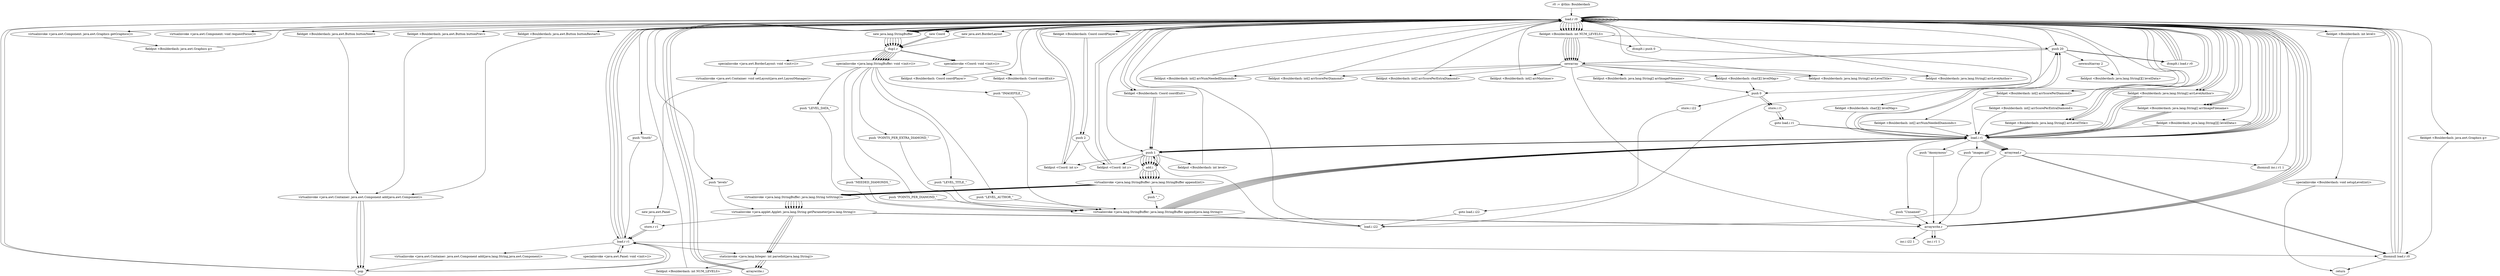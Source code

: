 digraph "" {
    "r0 := @this: Boulderdash"
    "load.r r0"
    "r0 := @this: Boulderdash"->"load.r r0";
    "fieldget <Boulderdash: java.awt.Graphics g>"
    "load.r r0"->"fieldget <Boulderdash: java.awt.Graphics g>";
    "ifnonnull load.r r0"
    "fieldget <Boulderdash: java.awt.Graphics g>"->"ifnonnull load.r r0";
    "ifnonnull load.r r0"->"load.r r0";
    "load.r r0"->"load.r r0";
    "virtualinvoke <java.awt.Component: java.awt.Graphics getGraphics()>"
    "load.r r0"->"virtualinvoke <java.awt.Component: java.awt.Graphics getGraphics()>";
    "fieldput <Boulderdash: java.awt.Graphics g>"
    "virtualinvoke <java.awt.Component: java.awt.Graphics getGraphics()>"->"fieldput <Boulderdash: java.awt.Graphics g>";
    "fieldput <Boulderdash: java.awt.Graphics g>"->"load.r r0";
    "virtualinvoke <java.awt.Component: void requestFocus()>"
    "load.r r0"->"virtualinvoke <java.awt.Component: void requestFocus()>";
    "virtualinvoke <java.awt.Component: void requestFocus()>"->"load.r r0";
    "push \"levels\""
    "load.r r0"->"push \"levels\"";
    "virtualinvoke <java.applet.Applet: java.lang.String getParameter(java.lang.String)>"
    "push \"levels\""->"virtualinvoke <java.applet.Applet: java.lang.String getParameter(java.lang.String)>";
    "store.r r1"
    "virtualinvoke <java.applet.Applet: java.lang.String getParameter(java.lang.String)>"->"store.r r1";
    "load.r r1"
    "store.r r1"->"load.r r1";
    "load.r r1"->"ifnonnull load.r r0";
    "return"
    "ifnonnull load.r r0"->"return";
    "ifnonnull load.r r0"->"load.r r0";
    "load.r r0"->"load.r r1";
    "staticinvoke <java.lang.Integer: int parseInt(java.lang.String)>"
    "load.r r1"->"staticinvoke <java.lang.Integer: int parseInt(java.lang.String)>";
    "fieldput <Boulderdash: int NUM_LEVELS>"
    "staticinvoke <java.lang.Integer: int parseInt(java.lang.String)>"->"fieldput <Boulderdash: int NUM_LEVELS>";
    "fieldput <Boulderdash: int NUM_LEVELS>"->"load.r r0";
    "load.r r0"->"load.r r0";
    "fieldget <Boulderdash: int NUM_LEVELS>"
    "load.r r0"->"fieldget <Boulderdash: int NUM_LEVELS>";
    "push 20"
    "fieldget <Boulderdash: int NUM_LEVELS>"->"push 20";
    "newmultiarray 2"
    "push 20"->"newmultiarray 2";
    "fieldput <Boulderdash: java.lang.String[][] levelData>"
    "newmultiarray 2"->"fieldput <Boulderdash: java.lang.String[][] levelData>";
    "fieldput <Boulderdash: java.lang.String[][] levelData>"->"load.r r0";
    "load.r r0"->"load.r r0";
    "load.r r0"->"fieldget <Boulderdash: int NUM_LEVELS>";
    "newarray"
    "fieldget <Boulderdash: int NUM_LEVELS>"->"newarray";
    "fieldput <Boulderdash: int[] arrNumNeededDiamonds>"
    "newarray"->"fieldput <Boulderdash: int[] arrNumNeededDiamonds>";
    "fieldput <Boulderdash: int[] arrNumNeededDiamonds>"->"load.r r0";
    "load.r r0"->"load.r r0";
    "load.r r0"->"fieldget <Boulderdash: int NUM_LEVELS>";
    "fieldget <Boulderdash: int NUM_LEVELS>"->"newarray";
    "fieldput <Boulderdash: int[] arrScorePerDiamond>"
    "newarray"->"fieldput <Boulderdash: int[] arrScorePerDiamond>";
    "fieldput <Boulderdash: int[] arrScorePerDiamond>"->"load.r r0";
    "load.r r0"->"load.r r0";
    "load.r r0"->"fieldget <Boulderdash: int NUM_LEVELS>";
    "fieldget <Boulderdash: int NUM_LEVELS>"->"newarray";
    "fieldput <Boulderdash: int[] arrScorePerExtraDiamond>"
    "newarray"->"fieldput <Boulderdash: int[] arrScorePerExtraDiamond>";
    "fieldput <Boulderdash: int[] arrScorePerExtraDiamond>"->"load.r r0";
    "load.r r0"->"load.r r0";
    "load.r r0"->"fieldget <Boulderdash: int NUM_LEVELS>";
    "fieldget <Boulderdash: int NUM_LEVELS>"->"newarray";
    "fieldput <Boulderdash: int[] arrMaxtimer>"
    "newarray"->"fieldput <Boulderdash: int[] arrMaxtimer>";
    "fieldput <Boulderdash: int[] arrMaxtimer>"->"load.r r0";
    "load.r r0"->"load.r r0";
    "load.r r0"->"fieldget <Boulderdash: int NUM_LEVELS>";
    "fieldget <Boulderdash: int NUM_LEVELS>"->"newarray";
    "fieldput <Boulderdash: java.lang.String[] arrLevelTitle>"
    "newarray"->"fieldput <Boulderdash: java.lang.String[] arrLevelTitle>";
    "fieldput <Boulderdash: java.lang.String[] arrLevelTitle>"->"load.r r0";
    "load.r r0"->"load.r r0";
    "load.r r0"->"fieldget <Boulderdash: int NUM_LEVELS>";
    "fieldget <Boulderdash: int NUM_LEVELS>"->"newarray";
    "fieldput <Boulderdash: java.lang.String[] arrLevelAuthor>"
    "newarray"->"fieldput <Boulderdash: java.lang.String[] arrLevelAuthor>";
    "fieldput <Boulderdash: java.lang.String[] arrLevelAuthor>"->"load.r r0";
    "load.r r0"->"load.r r0";
    "load.r r0"->"fieldget <Boulderdash: int NUM_LEVELS>";
    "fieldget <Boulderdash: int NUM_LEVELS>"->"newarray";
    "fieldput <Boulderdash: java.lang.String[] arrImageFilename>"
    "newarray"->"fieldput <Boulderdash: java.lang.String[] arrImageFilename>";
    "push 0"
    "fieldput <Boulderdash: java.lang.String[] arrImageFilename>"->"push 0";
    "store.i r1"
    "push 0"->"store.i r1";
    "goto load.i r1"
    "store.i r1"->"goto load.i r1";
    "load.i r1"
    "goto load.i r1"->"load.i r1";
    "load.i r1"->"load.r r0";
    "load.r r0"->"fieldget <Boulderdash: int NUM_LEVELS>";
    "ifcmplt.i push 0"
    "fieldget <Boulderdash: int NUM_LEVELS>"->"ifcmplt.i push 0";
    "ifcmplt.i push 0"->"load.r r0";
    "new Coord"
    "load.r r0"->"new Coord";
    "dup1.r"
    "new Coord"->"dup1.r";
    "specialinvoke <Coord: void <init>()>"
    "dup1.r"->"specialinvoke <Coord: void <init>()>";
    "fieldput <Boulderdash: Coord coordPlayer>"
    "specialinvoke <Coord: void <init>()>"->"fieldput <Boulderdash: Coord coordPlayer>";
    "fieldput <Boulderdash: Coord coordPlayer>"->"load.r r0";
    "load.r r0"->"new Coord";
    "new Coord"->"dup1.r";
    "dup1.r"->"specialinvoke <Coord: void <init>()>";
    "fieldput <Boulderdash: Coord coordExit>"
    "specialinvoke <Coord: void <init>()>"->"fieldput <Boulderdash: Coord coordExit>";
    "fieldput <Boulderdash: Coord coordExit>"->"load.r r0";
    "fieldget <Boulderdash: Coord coordPlayer>"
    "load.r r0"->"fieldget <Boulderdash: Coord coordPlayer>";
    "push 2"
    "fieldget <Boulderdash: Coord coordPlayer>"->"push 2";
    "fieldput <Coord: int x>"
    "push 2"->"fieldput <Coord: int x>";
    "fieldput <Coord: int x>"->"load.r r0";
    "load.r r0"->"fieldget <Boulderdash: Coord coordPlayer>";
    "fieldget <Boulderdash: Coord coordPlayer>"->"push 2";
    "fieldput <Coord: int y>"
    "push 2"->"fieldput <Coord: int y>";
    "fieldput <Coord: int y>"->"load.r r0";
    "fieldget <Boulderdash: Coord coordExit>"
    "load.r r0"->"fieldget <Boulderdash: Coord coordExit>";
    "push 1"
    "fieldget <Boulderdash: Coord coordExit>"->"push 1";
    "push 1"->"fieldput <Coord: int x>";
    "fieldput <Coord: int x>"->"load.r r0";
    "load.r r0"->"fieldget <Boulderdash: Coord coordExit>";
    "fieldget <Boulderdash: Coord coordExit>"->"push 1";
    "push 1"->"fieldput <Coord: int y>";
    "fieldput <Coord: int y>"->"load.r r0";
    "load.r r0"->"push 20";
    "push 20"->"newarray";
    "fieldput <Boulderdash: char[][] levelMap>"
    "newarray"->"fieldput <Boulderdash: char[][] levelMap>";
    "fieldput <Boulderdash: char[][] levelMap>"->"push 0";
    "push 0"->"store.i r1";
    "store.i r1"->"goto load.i r1";
    "goto load.i r1"->"load.i r1";
    "load.i r1"->"push 20";
    "ifcmplt.i load.r r0"
    "push 20"->"ifcmplt.i load.r r0";
    "ifcmplt.i load.r r0"->"load.r r0";
    "new java.awt.BorderLayout"
    "load.r r0"->"new java.awt.BorderLayout";
    "new java.awt.BorderLayout"->"dup1.r";
    "specialinvoke <java.awt.BorderLayout: void <init>()>"
    "dup1.r"->"specialinvoke <java.awt.BorderLayout: void <init>()>";
    "virtualinvoke <java.awt.Container: void setLayout(java.awt.LayoutManager)>"
    "specialinvoke <java.awt.BorderLayout: void <init>()>"->"virtualinvoke <java.awt.Container: void setLayout(java.awt.LayoutManager)>";
    "new java.awt.Panel"
    "virtualinvoke <java.awt.Container: void setLayout(java.awt.LayoutManager)>"->"new java.awt.Panel";
    "new java.awt.Panel"->"store.r r1";
    "store.r r1"->"load.r r1";
    "specialinvoke <java.awt.Panel: void <init>()>"
    "load.r r1"->"specialinvoke <java.awt.Panel: void <init>()>";
    "specialinvoke <java.awt.Panel: void <init>()>"->"load.r r1";
    "load.r r1"->"load.r r0";
    "fieldget <Boulderdash: java.awt.Button buttonPrev>"
    "load.r r0"->"fieldget <Boulderdash: java.awt.Button buttonPrev>";
    "virtualinvoke <java.awt.Container: java.awt.Component add(java.awt.Component)>"
    "fieldget <Boulderdash: java.awt.Button buttonPrev>"->"virtualinvoke <java.awt.Container: java.awt.Component add(java.awt.Component)>";
    "pop"
    "virtualinvoke <java.awt.Container: java.awt.Component add(java.awt.Component)>"->"pop";
    "pop"->"load.r r1";
    "load.r r1"->"load.r r0";
    "fieldget <Boulderdash: java.awt.Button buttonRestart>"
    "load.r r0"->"fieldget <Boulderdash: java.awt.Button buttonRestart>";
    "fieldget <Boulderdash: java.awt.Button buttonRestart>"->"virtualinvoke <java.awt.Container: java.awt.Component add(java.awt.Component)>";
    "virtualinvoke <java.awt.Container: java.awt.Component add(java.awt.Component)>"->"pop";
    "pop"->"load.r r1";
    "load.r r1"->"load.r r0";
    "fieldget <Boulderdash: java.awt.Button buttonNext>"
    "load.r r0"->"fieldget <Boulderdash: java.awt.Button buttonNext>";
    "fieldget <Boulderdash: java.awt.Button buttonNext>"->"virtualinvoke <java.awt.Container: java.awt.Component add(java.awt.Component)>";
    "virtualinvoke <java.awt.Container: java.awt.Component add(java.awt.Component)>"->"pop";
    "pop"->"load.r r0";
    "push \"South\""
    "load.r r0"->"push \"South\"";
    "push \"South\""->"load.r r1";
    "virtualinvoke <java.awt.Container: java.awt.Component add(java.lang.String,java.awt.Component)>"
    "load.r r1"->"virtualinvoke <java.awt.Container: java.awt.Component add(java.lang.String,java.awt.Component)>";
    "virtualinvoke <java.awt.Container: java.awt.Component add(java.lang.String,java.awt.Component)>"->"pop";
    "pop"->"load.r r0";
    "load.r r0"->"push 1";
    "fieldput <Boulderdash: int level>"
    "push 1"->"fieldput <Boulderdash: int level>";
    "fieldput <Boulderdash: int level>"->"load.r r0";
    "load.r r0"->"load.r r0";
    "fieldget <Boulderdash: int level>"
    "load.r r0"->"fieldget <Boulderdash: int level>";
    "specialinvoke <Boulderdash: void setupLevel(int)>"
    "fieldget <Boulderdash: int level>"->"specialinvoke <Boulderdash: void setupLevel(int)>";
    "specialinvoke <Boulderdash: void setupLevel(int)>"->"return";
    "ifcmplt.i load.r r0"->"load.r r0";
    "fieldget <Boulderdash: char[][] levelMap>"
    "load.r r0"->"fieldget <Boulderdash: char[][] levelMap>";
    "fieldget <Boulderdash: char[][] levelMap>"->"load.i r1";
    "load.i r1"->"push 20";
    "push 20"->"newarray";
    "arraywrite.r"
    "newarray"->"arraywrite.r";
    "inc.i r1 1"
    "arraywrite.r"->"inc.i r1 1";
    "ifcmplt.i push 0"->"push 0";
    "store.i i22"
    "push 0"->"store.i i22";
    "goto load.i i22"
    "store.i i22"->"goto load.i i22";
    "load.i i22"
    "goto load.i i22"->"load.i i22";
    "load.i i22"->"push 20";
    "push 20"->"ifcmplt.i load.r r0";
    "ifcmplt.i load.r r0"->"load.r r0";
    "fieldget <Boulderdash: int[] arrNumNeededDiamonds>"
    "load.r r0"->"fieldget <Boulderdash: int[] arrNumNeededDiamonds>";
    "fieldget <Boulderdash: int[] arrNumNeededDiamonds>"->"load.i r1";
    "load.i r1"->"load.r r0";
    "new java.lang.StringBuffer"
    "load.r r0"->"new java.lang.StringBuffer";
    "new java.lang.StringBuffer"->"dup1.r";
    "specialinvoke <java.lang.StringBuffer: void <init>()>"
    "dup1.r"->"specialinvoke <java.lang.StringBuffer: void <init>()>";
    "push \"NEEDED_DIAMONDS_\""
    "specialinvoke <java.lang.StringBuffer: void <init>()>"->"push \"NEEDED_DIAMONDS_\"";
    "virtualinvoke <java.lang.StringBuffer: java.lang.StringBuffer append(java.lang.String)>"
    "push \"NEEDED_DIAMONDS_\""->"virtualinvoke <java.lang.StringBuffer: java.lang.StringBuffer append(java.lang.String)>";
    "virtualinvoke <java.lang.StringBuffer: java.lang.StringBuffer append(java.lang.String)>"->"load.i r1";
    "load.i r1"->"push 1";
    "add.i"
    "push 1"->"add.i";
    "virtualinvoke <java.lang.StringBuffer: java.lang.StringBuffer append(int)>"
    "add.i"->"virtualinvoke <java.lang.StringBuffer: java.lang.StringBuffer append(int)>";
    "virtualinvoke <java.lang.StringBuffer: java.lang.String toString()>"
    "virtualinvoke <java.lang.StringBuffer: java.lang.StringBuffer append(int)>"->"virtualinvoke <java.lang.StringBuffer: java.lang.String toString()>";
    "virtualinvoke <java.lang.StringBuffer: java.lang.String toString()>"->"virtualinvoke <java.applet.Applet: java.lang.String getParameter(java.lang.String)>";
    "virtualinvoke <java.applet.Applet: java.lang.String getParameter(java.lang.String)>"->"staticinvoke <java.lang.Integer: int parseInt(java.lang.String)>";
    "arraywrite.i"
    "staticinvoke <java.lang.Integer: int parseInt(java.lang.String)>"->"arraywrite.i";
    "arraywrite.i"->"load.r r0";
    "fieldget <Boulderdash: int[] arrScorePerDiamond>"
    "load.r r0"->"fieldget <Boulderdash: int[] arrScorePerDiamond>";
    "fieldget <Boulderdash: int[] arrScorePerDiamond>"->"load.i r1";
    "load.i r1"->"load.r r0";
    "load.r r0"->"new java.lang.StringBuffer";
    "new java.lang.StringBuffer"->"dup1.r";
    "dup1.r"->"specialinvoke <java.lang.StringBuffer: void <init>()>";
    "push \"POINTS_PER_DIAMOND_\""
    "specialinvoke <java.lang.StringBuffer: void <init>()>"->"push \"POINTS_PER_DIAMOND_\"";
    "push \"POINTS_PER_DIAMOND_\""->"virtualinvoke <java.lang.StringBuffer: java.lang.StringBuffer append(java.lang.String)>";
    "virtualinvoke <java.lang.StringBuffer: java.lang.StringBuffer append(java.lang.String)>"->"load.i r1";
    "load.i r1"->"push 1";
    "push 1"->"add.i";
    "add.i"->"virtualinvoke <java.lang.StringBuffer: java.lang.StringBuffer append(int)>";
    "virtualinvoke <java.lang.StringBuffer: java.lang.StringBuffer append(int)>"->"virtualinvoke <java.lang.StringBuffer: java.lang.String toString()>";
    "virtualinvoke <java.lang.StringBuffer: java.lang.String toString()>"->"virtualinvoke <java.applet.Applet: java.lang.String getParameter(java.lang.String)>";
    "virtualinvoke <java.applet.Applet: java.lang.String getParameter(java.lang.String)>"->"staticinvoke <java.lang.Integer: int parseInt(java.lang.String)>";
    "staticinvoke <java.lang.Integer: int parseInt(java.lang.String)>"->"arraywrite.i";
    "arraywrite.i"->"load.r r0";
    "fieldget <Boulderdash: int[] arrScorePerExtraDiamond>"
    "load.r r0"->"fieldget <Boulderdash: int[] arrScorePerExtraDiamond>";
    "fieldget <Boulderdash: int[] arrScorePerExtraDiamond>"->"load.i r1";
    "load.i r1"->"load.r r0";
    "load.r r0"->"new java.lang.StringBuffer";
    "new java.lang.StringBuffer"->"dup1.r";
    "dup1.r"->"specialinvoke <java.lang.StringBuffer: void <init>()>";
    "push \"POINTS_PER_EXTRA_DIAMOND_\""
    "specialinvoke <java.lang.StringBuffer: void <init>()>"->"push \"POINTS_PER_EXTRA_DIAMOND_\"";
    "push \"POINTS_PER_EXTRA_DIAMOND_\""->"virtualinvoke <java.lang.StringBuffer: java.lang.StringBuffer append(java.lang.String)>";
    "virtualinvoke <java.lang.StringBuffer: java.lang.StringBuffer append(java.lang.String)>"->"load.i r1";
    "load.i r1"->"push 1";
    "push 1"->"add.i";
    "add.i"->"virtualinvoke <java.lang.StringBuffer: java.lang.StringBuffer append(int)>";
    "virtualinvoke <java.lang.StringBuffer: java.lang.StringBuffer append(int)>"->"virtualinvoke <java.lang.StringBuffer: java.lang.String toString()>";
    "virtualinvoke <java.lang.StringBuffer: java.lang.String toString()>"->"virtualinvoke <java.applet.Applet: java.lang.String getParameter(java.lang.String)>";
    "virtualinvoke <java.applet.Applet: java.lang.String getParameter(java.lang.String)>"->"staticinvoke <java.lang.Integer: int parseInt(java.lang.String)>";
    "staticinvoke <java.lang.Integer: int parseInt(java.lang.String)>"->"arraywrite.i";
    "arraywrite.i"->"load.r r0";
    "fieldget <Boulderdash: java.lang.String[] arrLevelTitle>"
    "load.r r0"->"fieldget <Boulderdash: java.lang.String[] arrLevelTitle>";
    "fieldget <Boulderdash: java.lang.String[] arrLevelTitle>"->"load.i r1";
    "load.i r1"->"load.r r0";
    "load.r r0"->"new java.lang.StringBuffer";
    "new java.lang.StringBuffer"->"dup1.r";
    "dup1.r"->"specialinvoke <java.lang.StringBuffer: void <init>()>";
    "push \"LEVEL_TITLE_\""
    "specialinvoke <java.lang.StringBuffer: void <init>()>"->"push \"LEVEL_TITLE_\"";
    "push \"LEVEL_TITLE_\""->"virtualinvoke <java.lang.StringBuffer: java.lang.StringBuffer append(java.lang.String)>";
    "virtualinvoke <java.lang.StringBuffer: java.lang.StringBuffer append(java.lang.String)>"->"load.i r1";
    "load.i r1"->"push 1";
    "push 1"->"add.i";
    "add.i"->"virtualinvoke <java.lang.StringBuffer: java.lang.StringBuffer append(int)>";
    "virtualinvoke <java.lang.StringBuffer: java.lang.StringBuffer append(int)>"->"virtualinvoke <java.lang.StringBuffer: java.lang.String toString()>";
    "virtualinvoke <java.lang.StringBuffer: java.lang.String toString()>"->"virtualinvoke <java.applet.Applet: java.lang.String getParameter(java.lang.String)>";
    "virtualinvoke <java.applet.Applet: java.lang.String getParameter(java.lang.String)>"->"arraywrite.r";
    "arraywrite.r"->"load.r r0";
    "load.r r0"->"fieldget <Boulderdash: java.lang.String[] arrLevelTitle>";
    "fieldget <Boulderdash: java.lang.String[] arrLevelTitle>"->"load.i r1";
    "arrayread.r"
    "load.i r1"->"arrayread.r";
    "arrayread.r"->"ifnonnull load.r r0";
    "ifnonnull load.r r0"->"load.r r0";
    "load.r r0"->"fieldget <Boulderdash: java.lang.String[] arrLevelTitle>";
    "fieldget <Boulderdash: java.lang.String[] arrLevelTitle>"->"load.i r1";
    "push \"Unnamed\""
    "load.i r1"->"push \"Unnamed\"";
    "push \"Unnamed\""->"arraywrite.r";
    "arraywrite.r"->"load.r r0";
    "fieldget <Boulderdash: java.lang.String[] arrLevelAuthor>"
    "load.r r0"->"fieldget <Boulderdash: java.lang.String[] arrLevelAuthor>";
    "fieldget <Boulderdash: java.lang.String[] arrLevelAuthor>"->"load.i r1";
    "load.i r1"->"load.r r0";
    "load.r r0"->"new java.lang.StringBuffer";
    "new java.lang.StringBuffer"->"dup1.r";
    "dup1.r"->"specialinvoke <java.lang.StringBuffer: void <init>()>";
    "push \"LEVEL_AUTHOR_\""
    "specialinvoke <java.lang.StringBuffer: void <init>()>"->"push \"LEVEL_AUTHOR_\"";
    "push \"LEVEL_AUTHOR_\""->"virtualinvoke <java.lang.StringBuffer: java.lang.StringBuffer append(java.lang.String)>";
    "virtualinvoke <java.lang.StringBuffer: java.lang.StringBuffer append(java.lang.String)>"->"load.i r1";
    "load.i r1"->"push 1";
    "push 1"->"add.i";
    "add.i"->"virtualinvoke <java.lang.StringBuffer: java.lang.StringBuffer append(int)>";
    "virtualinvoke <java.lang.StringBuffer: java.lang.StringBuffer append(int)>"->"virtualinvoke <java.lang.StringBuffer: java.lang.String toString()>";
    "virtualinvoke <java.lang.StringBuffer: java.lang.String toString()>"->"virtualinvoke <java.applet.Applet: java.lang.String getParameter(java.lang.String)>";
    "virtualinvoke <java.applet.Applet: java.lang.String getParameter(java.lang.String)>"->"arraywrite.r";
    "arraywrite.r"->"load.r r0";
    "load.r r0"->"fieldget <Boulderdash: java.lang.String[] arrLevelAuthor>";
    "fieldget <Boulderdash: java.lang.String[] arrLevelAuthor>"->"load.i r1";
    "load.i r1"->"arrayread.r";
    "arrayread.r"->"ifnonnull load.r r0";
    "ifnonnull load.r r0"->"load.r r0";
    "load.r r0"->"fieldget <Boulderdash: java.lang.String[] arrLevelAuthor>";
    "fieldget <Boulderdash: java.lang.String[] arrLevelAuthor>"->"load.i r1";
    "push \"Anonymous\""
    "load.i r1"->"push \"Anonymous\"";
    "push \"Anonymous\""->"arraywrite.r";
    "arraywrite.r"->"load.r r0";
    "fieldget <Boulderdash: java.lang.String[] arrImageFilename>"
    "load.r r0"->"fieldget <Boulderdash: java.lang.String[] arrImageFilename>";
    "fieldget <Boulderdash: java.lang.String[] arrImageFilename>"->"load.i r1";
    "load.i r1"->"load.r r0";
    "load.r r0"->"new java.lang.StringBuffer";
    "new java.lang.StringBuffer"->"dup1.r";
    "dup1.r"->"specialinvoke <java.lang.StringBuffer: void <init>()>";
    "push \"IMAGEFILE_\""
    "specialinvoke <java.lang.StringBuffer: void <init>()>"->"push \"IMAGEFILE_\"";
    "push \"IMAGEFILE_\""->"virtualinvoke <java.lang.StringBuffer: java.lang.StringBuffer append(java.lang.String)>";
    "virtualinvoke <java.lang.StringBuffer: java.lang.StringBuffer append(java.lang.String)>"->"load.i r1";
    "load.i r1"->"push 1";
    "push 1"->"add.i";
    "add.i"->"virtualinvoke <java.lang.StringBuffer: java.lang.StringBuffer append(int)>";
    "virtualinvoke <java.lang.StringBuffer: java.lang.StringBuffer append(int)>"->"virtualinvoke <java.lang.StringBuffer: java.lang.String toString()>";
    "virtualinvoke <java.lang.StringBuffer: java.lang.String toString()>"->"virtualinvoke <java.applet.Applet: java.lang.String getParameter(java.lang.String)>";
    "virtualinvoke <java.applet.Applet: java.lang.String getParameter(java.lang.String)>"->"arraywrite.r";
    "arraywrite.r"->"load.r r0";
    "load.r r0"->"fieldget <Boulderdash: java.lang.String[] arrImageFilename>";
    "fieldget <Boulderdash: java.lang.String[] arrImageFilename>"->"load.i r1";
    "load.i r1"->"arrayread.r";
    "ifnonnull inc.i r1 1"
    "arrayread.r"->"ifnonnull inc.i r1 1";
    "ifnonnull inc.i r1 1"->"load.r r0";
    "load.r r0"->"fieldget <Boulderdash: java.lang.String[] arrImageFilename>";
    "fieldget <Boulderdash: java.lang.String[] arrImageFilename>"->"load.i r1";
    "push \"images.gif\""
    "load.i r1"->"push \"images.gif\"";
    "push \"images.gif\""->"arraywrite.r";
    "arraywrite.r"->"inc.i r1 1";
    "ifcmplt.i load.r r0"->"load.r r0";
    "fieldget <Boulderdash: java.lang.String[][] levelData>"
    "load.r r0"->"fieldget <Boulderdash: java.lang.String[][] levelData>";
    "fieldget <Boulderdash: java.lang.String[][] levelData>"->"load.i r1";
    "load.i r1"->"arrayread.r";
    "arrayread.r"->"load.i i22";
    "load.i i22"->"load.r r0";
    "load.r r0"->"new java.lang.StringBuffer";
    "new java.lang.StringBuffer"->"dup1.r";
    "dup1.r"->"specialinvoke <java.lang.StringBuffer: void <init>()>";
    "push \"LEVEL_DATA_\""
    "specialinvoke <java.lang.StringBuffer: void <init>()>"->"push \"LEVEL_DATA_\"";
    "push \"LEVEL_DATA_\""->"virtualinvoke <java.lang.StringBuffer: java.lang.StringBuffer append(java.lang.String)>";
    "virtualinvoke <java.lang.StringBuffer: java.lang.StringBuffer append(java.lang.String)>"->"load.i r1";
    "load.i r1"->"push 1";
    "push 1"->"add.i";
    "add.i"->"virtualinvoke <java.lang.StringBuffer: java.lang.StringBuffer append(int)>";
    "push \"_\""
    "virtualinvoke <java.lang.StringBuffer: java.lang.StringBuffer append(int)>"->"push \"_\"";
    "push \"_\""->"virtualinvoke <java.lang.StringBuffer: java.lang.StringBuffer append(java.lang.String)>";
    "virtualinvoke <java.lang.StringBuffer: java.lang.StringBuffer append(java.lang.String)>"->"load.i i22";
    "load.i i22"->"push 1";
    "push 1"->"add.i";
    "add.i"->"virtualinvoke <java.lang.StringBuffer: java.lang.StringBuffer append(int)>";
    "virtualinvoke <java.lang.StringBuffer: java.lang.StringBuffer append(int)>"->"virtualinvoke <java.lang.StringBuffer: java.lang.String toString()>";
    "virtualinvoke <java.lang.StringBuffer: java.lang.String toString()>"->"virtualinvoke <java.applet.Applet: java.lang.String getParameter(java.lang.String)>";
    "virtualinvoke <java.applet.Applet: java.lang.String getParameter(java.lang.String)>"->"arraywrite.r";
    "inc.i i22 1"
    "arraywrite.r"->"inc.i i22 1";
}

